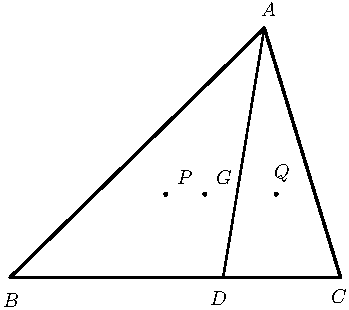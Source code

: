 import graph; size(6cm); real lsf=0.5; pen dps=linewidth(0.7)+fontsize(10); defaultpen(dps); pen ds=black; real xmin=-7.922654341301323,xmax=7.360963647705496,ymin=-5.433832654684928,ymax=8.051712629732853; 
pair B=(-2.4,-1.8), C=(1.94106,-1.8), A=(0.9392754170303622,1.4759038815215157), D=(0.399853605653651,-1.8), P=(-0.35362365910532906,-0.708032039492828), G=(0.16011180567678762,-0.7080320394928282), Q=(1.093396340894671,-0.7080320394928282); 
draw(B--C,linewidth(1.2)); draw(A--B,linewidth(1.2)); draw(A--C,linewidth(1.2)); draw(A--D,linewidth(0.8)); 
dot(B,linewidth(1.pt)+ds); label("$B$",(-2.52843622753421,-2.2229885393473614),NE*lsf); dot(C,linewidth(1.pt)+ds); label("$C$",(1.78693826347948,-2.17161503350196),NE*lsf); dot(A,linewidth(1.pt)+ds); label("$A$",(0.8622151582622606,1.6043376461350185),NE*lsf); dot(D,linewidth(1.pt)+ds); label("$D$",(0.19435958227204672,-2.1973017864246605),NE*lsf); dot(P,linewidth(2.pt)+ds); label("$P$",(-0.24231521741386236,-0.6047231052172275),NE*lsf); dot(G,linewidth(2.pt)+ds); label("$G$",(0.2714198410401483,-0.6047231052172275),NE*lsf); dot(Q,linewidth(2.pt)+ds); label("$Q$",(1.0420224287211644,-0.579036352294527),NE*lsf); 
clip((xmin,ymin)--(xmin,ymax)--(xmax,ymax)--(xmax,ymin)--cycle); 
